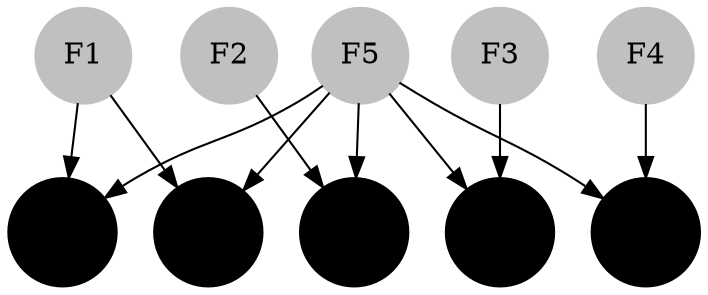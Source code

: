 digraph SocialNetwork {
    // 设置节点样式
    node [shape=circle, style=filled];
    
    // 定义女性节点（灰色）
    "F1" [color=gray, label="F1"];
    "F2" [color=gray, label="F2"];
    "F3" [color=gray, label="F3"];
    "F4" [color=gray, label="F4"];
    "F5" [color=gray, label="F5"];
    
    // 定义男性节点（黑色）
    "M1" [color=black, label="M1"];
    "M2" [color=black, label="M2"];
    "M3" [color=black, label="M3"];
    "M4" [color=black, label="M4"];
    "M5" [color=black, label="M5"];
    
    // 连接节点（跨性别连接）
    "F1" -> "M1";
    "F1" -> "M2";
    "F2" -> "M3";
    "F3" -> "M4";
    "F4" -> "M5";
    "F5" -> "M1";
    "F5" -> "M2";
    "F5" -> "M3";
    "F5" -> "M4";
    "F5" -> "M5";
}